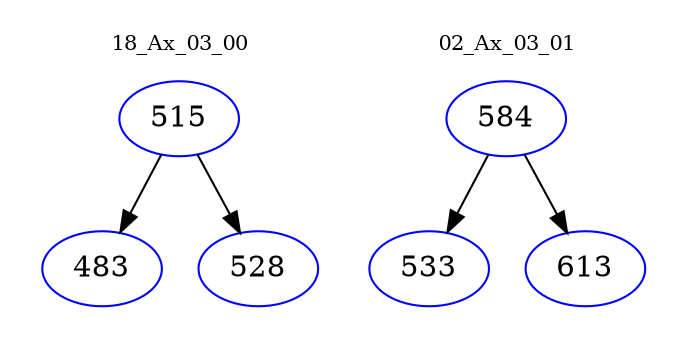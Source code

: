 digraph{
subgraph cluster_0 {
color = white
label = "18_Ax_03_00";
fontsize=10;
T0_515 [label="515", color="blue"]
T0_515 -> T0_483 [color="black"]
T0_483 [label="483", color="blue"]
T0_515 -> T0_528 [color="black"]
T0_528 [label="528", color="blue"]
}
subgraph cluster_1 {
color = white
label = "02_Ax_03_01";
fontsize=10;
T1_584 [label="584", color="blue"]
T1_584 -> T1_533 [color="black"]
T1_533 [label="533", color="blue"]
T1_584 -> T1_613 [color="black"]
T1_613 [label="613", color="blue"]
}
}
